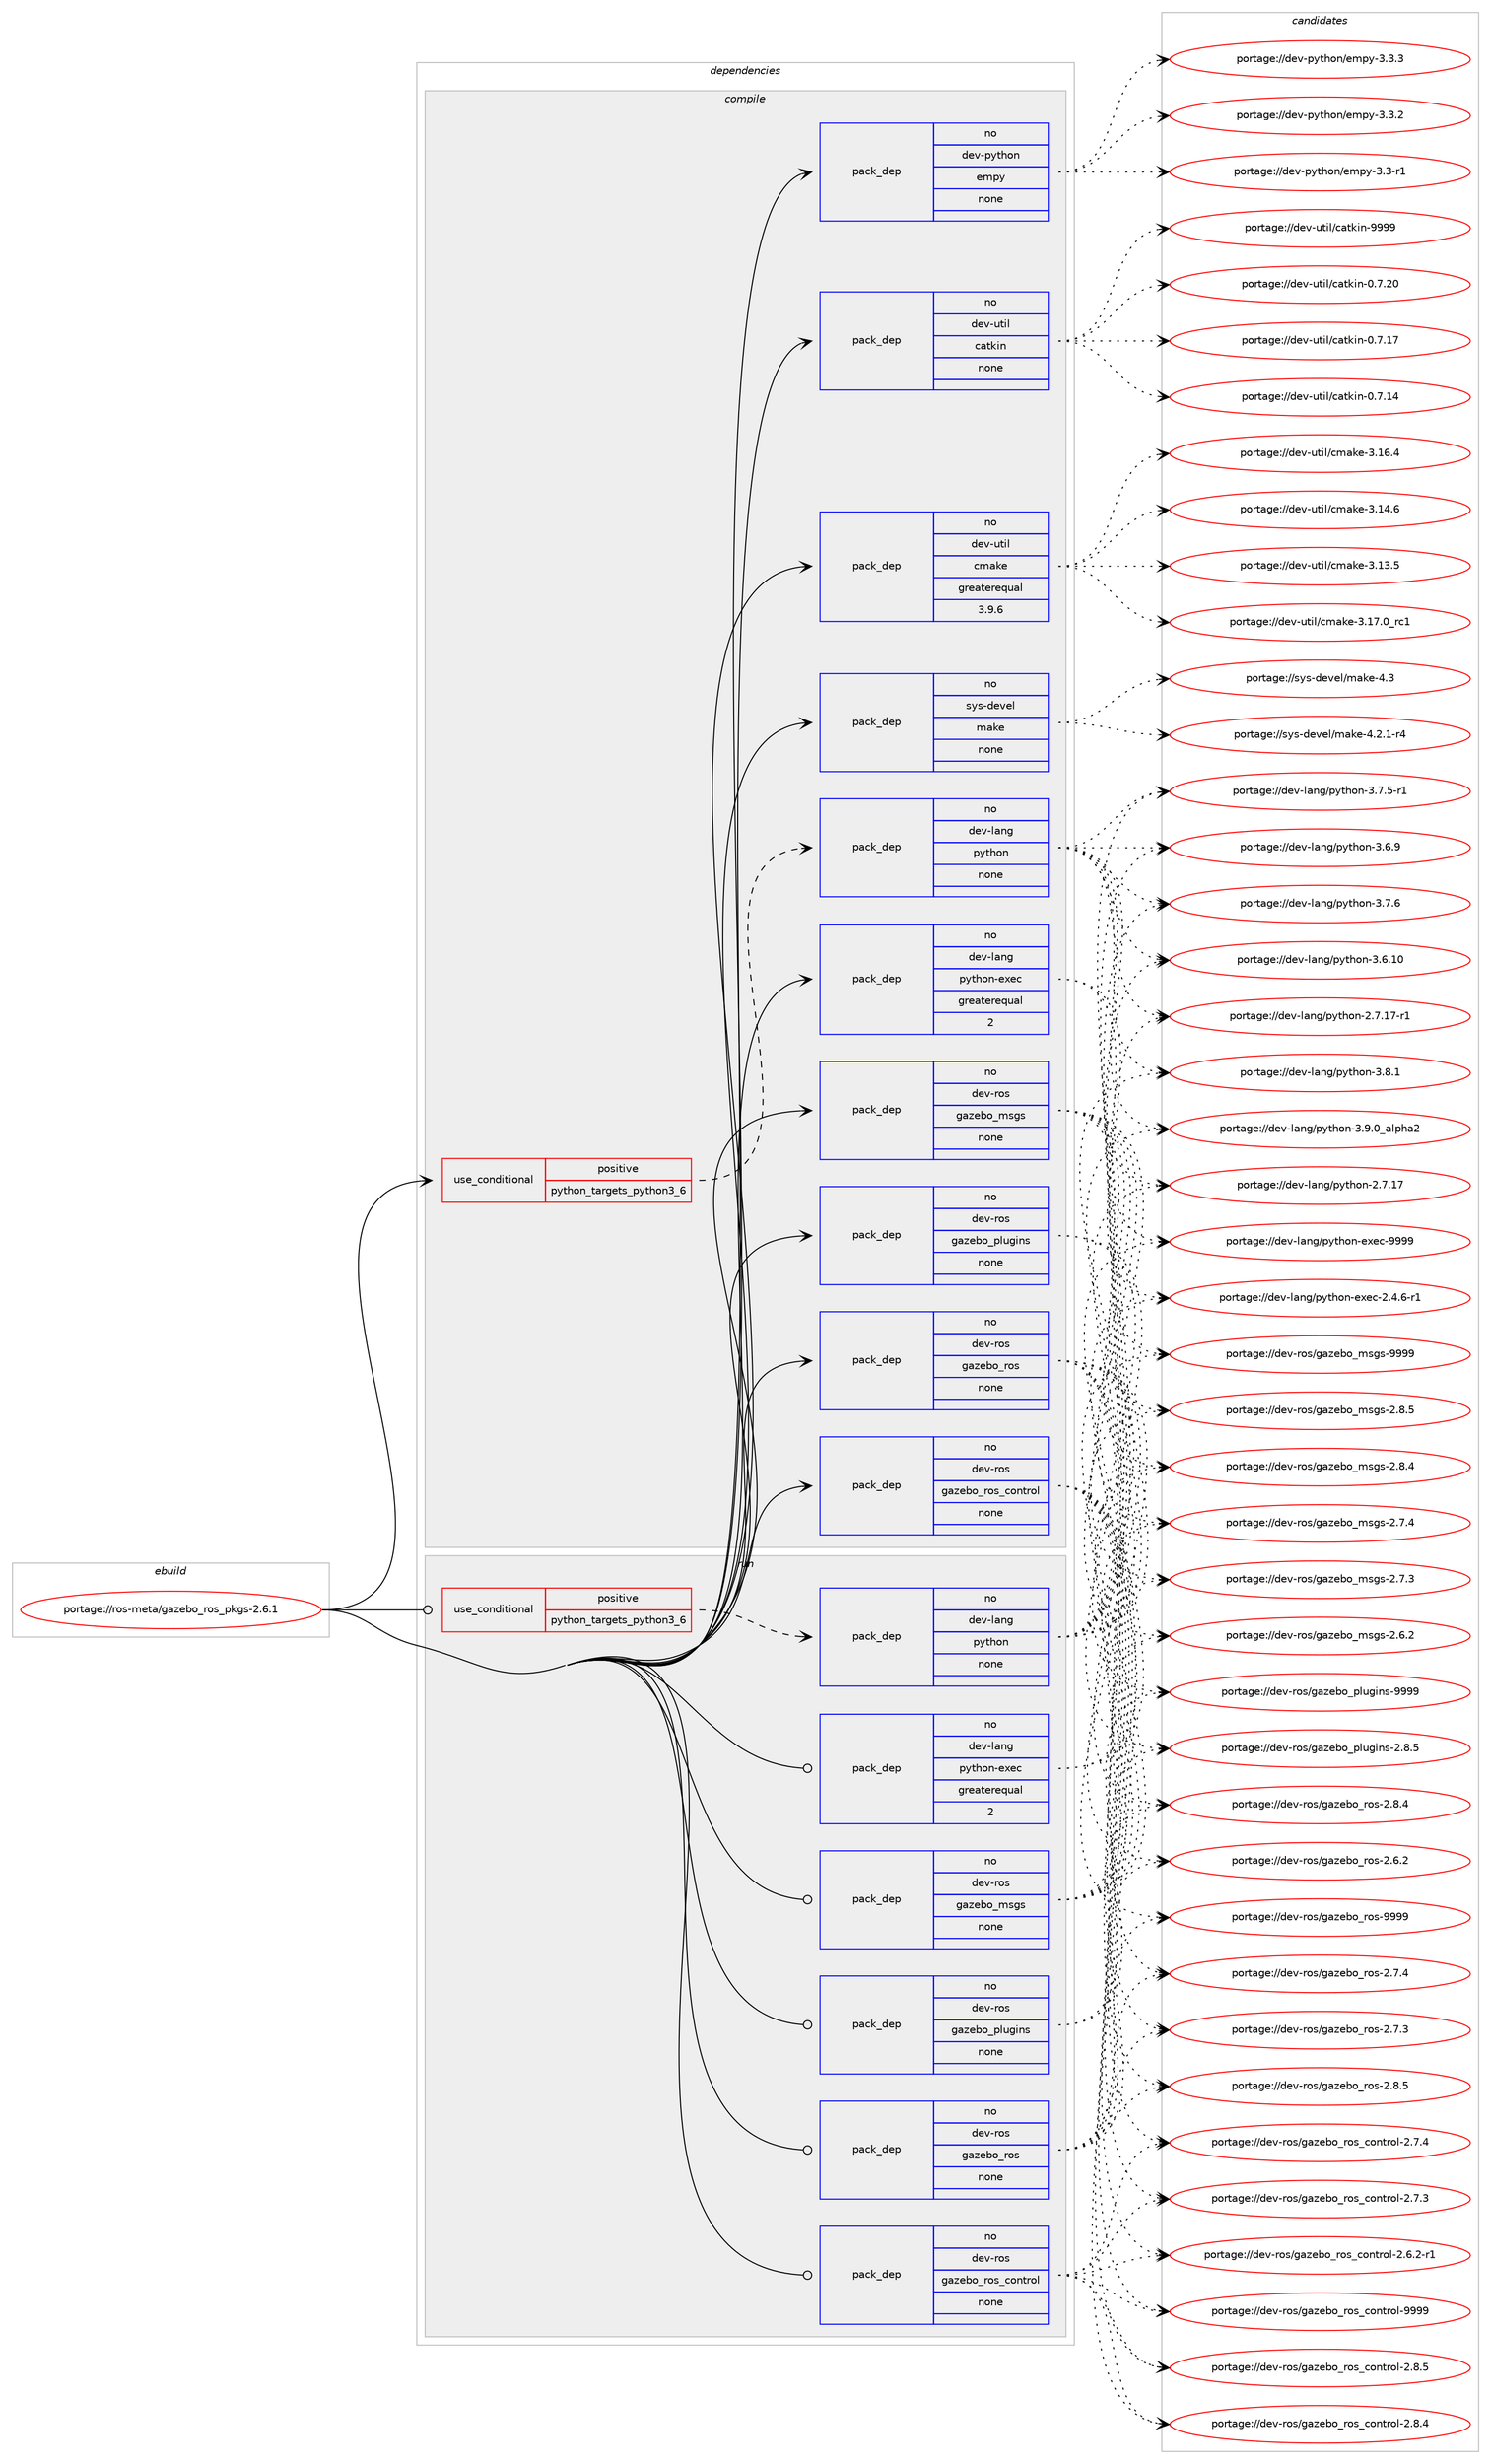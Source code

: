digraph prolog {

# *************
# Graph options
# *************

newrank=true;
concentrate=true;
compound=true;
graph [rankdir=LR,fontname=Helvetica,fontsize=10,ranksep=1.5];#, ranksep=2.5, nodesep=0.2];
edge  [arrowhead=vee];
node  [fontname=Helvetica,fontsize=10];

# **********
# The ebuild
# **********

subgraph cluster_leftcol {
color=gray;
rank=same;
label=<<i>ebuild</i>>;
id [label="portage://ros-meta/gazebo_ros_pkgs-2.6.1", color=red, width=4, href="../ros-meta/gazebo_ros_pkgs-2.6.1.svg"];
}

# ****************
# The dependencies
# ****************

subgraph cluster_midcol {
color=gray;
label=<<i>dependencies</i>>;
subgraph cluster_compile {
fillcolor="#eeeeee";
style=filled;
label=<<i>compile</i>>;
subgraph cond13265 {
dependency66960 [label=<<TABLE BORDER="0" CELLBORDER="1" CELLSPACING="0" CELLPADDING="4"><TR><TD ROWSPAN="3" CELLPADDING="10">use_conditional</TD></TR><TR><TD>positive</TD></TR><TR><TD>python_targets_python3_6</TD></TR></TABLE>>, shape=none, color=red];
subgraph pack52348 {
dependency66961 [label=<<TABLE BORDER="0" CELLBORDER="1" CELLSPACING="0" CELLPADDING="4" WIDTH="220"><TR><TD ROWSPAN="6" CELLPADDING="30">pack_dep</TD></TR><TR><TD WIDTH="110">no</TD></TR><TR><TD>dev-lang</TD></TR><TR><TD>python</TD></TR><TR><TD>none</TD></TR><TR><TD></TD></TR></TABLE>>, shape=none, color=blue];
}
dependency66960:e -> dependency66961:w [weight=20,style="dashed",arrowhead="vee"];
}
id:e -> dependency66960:w [weight=20,style="solid",arrowhead="vee"];
subgraph pack52349 {
dependency66962 [label=<<TABLE BORDER="0" CELLBORDER="1" CELLSPACING="0" CELLPADDING="4" WIDTH="220"><TR><TD ROWSPAN="6" CELLPADDING="30">pack_dep</TD></TR><TR><TD WIDTH="110">no</TD></TR><TR><TD>dev-lang</TD></TR><TR><TD>python-exec</TD></TR><TR><TD>greaterequal</TD></TR><TR><TD>2</TD></TR></TABLE>>, shape=none, color=blue];
}
id:e -> dependency66962:w [weight=20,style="solid",arrowhead="vee"];
subgraph pack52350 {
dependency66963 [label=<<TABLE BORDER="0" CELLBORDER="1" CELLSPACING="0" CELLPADDING="4" WIDTH="220"><TR><TD ROWSPAN="6" CELLPADDING="30">pack_dep</TD></TR><TR><TD WIDTH="110">no</TD></TR><TR><TD>dev-python</TD></TR><TR><TD>empy</TD></TR><TR><TD>none</TD></TR><TR><TD></TD></TR></TABLE>>, shape=none, color=blue];
}
id:e -> dependency66963:w [weight=20,style="solid",arrowhead="vee"];
subgraph pack52351 {
dependency66964 [label=<<TABLE BORDER="0" CELLBORDER="1" CELLSPACING="0" CELLPADDING="4" WIDTH="220"><TR><TD ROWSPAN="6" CELLPADDING="30">pack_dep</TD></TR><TR><TD WIDTH="110">no</TD></TR><TR><TD>dev-ros</TD></TR><TR><TD>gazebo_msgs</TD></TR><TR><TD>none</TD></TR><TR><TD></TD></TR></TABLE>>, shape=none, color=blue];
}
id:e -> dependency66964:w [weight=20,style="solid",arrowhead="vee"];
subgraph pack52352 {
dependency66965 [label=<<TABLE BORDER="0" CELLBORDER="1" CELLSPACING="0" CELLPADDING="4" WIDTH="220"><TR><TD ROWSPAN="6" CELLPADDING="30">pack_dep</TD></TR><TR><TD WIDTH="110">no</TD></TR><TR><TD>dev-ros</TD></TR><TR><TD>gazebo_plugins</TD></TR><TR><TD>none</TD></TR><TR><TD></TD></TR></TABLE>>, shape=none, color=blue];
}
id:e -> dependency66965:w [weight=20,style="solid",arrowhead="vee"];
subgraph pack52353 {
dependency66966 [label=<<TABLE BORDER="0" CELLBORDER="1" CELLSPACING="0" CELLPADDING="4" WIDTH="220"><TR><TD ROWSPAN="6" CELLPADDING="30">pack_dep</TD></TR><TR><TD WIDTH="110">no</TD></TR><TR><TD>dev-ros</TD></TR><TR><TD>gazebo_ros</TD></TR><TR><TD>none</TD></TR><TR><TD></TD></TR></TABLE>>, shape=none, color=blue];
}
id:e -> dependency66966:w [weight=20,style="solid",arrowhead="vee"];
subgraph pack52354 {
dependency66967 [label=<<TABLE BORDER="0" CELLBORDER="1" CELLSPACING="0" CELLPADDING="4" WIDTH="220"><TR><TD ROWSPAN="6" CELLPADDING="30">pack_dep</TD></TR><TR><TD WIDTH="110">no</TD></TR><TR><TD>dev-ros</TD></TR><TR><TD>gazebo_ros_control</TD></TR><TR><TD>none</TD></TR><TR><TD></TD></TR></TABLE>>, shape=none, color=blue];
}
id:e -> dependency66967:w [weight=20,style="solid",arrowhead="vee"];
subgraph pack52355 {
dependency66968 [label=<<TABLE BORDER="0" CELLBORDER="1" CELLSPACING="0" CELLPADDING="4" WIDTH="220"><TR><TD ROWSPAN="6" CELLPADDING="30">pack_dep</TD></TR><TR><TD WIDTH="110">no</TD></TR><TR><TD>dev-util</TD></TR><TR><TD>catkin</TD></TR><TR><TD>none</TD></TR><TR><TD></TD></TR></TABLE>>, shape=none, color=blue];
}
id:e -> dependency66968:w [weight=20,style="solid",arrowhead="vee"];
subgraph pack52356 {
dependency66969 [label=<<TABLE BORDER="0" CELLBORDER="1" CELLSPACING="0" CELLPADDING="4" WIDTH="220"><TR><TD ROWSPAN="6" CELLPADDING="30">pack_dep</TD></TR><TR><TD WIDTH="110">no</TD></TR><TR><TD>dev-util</TD></TR><TR><TD>cmake</TD></TR><TR><TD>greaterequal</TD></TR><TR><TD>3.9.6</TD></TR></TABLE>>, shape=none, color=blue];
}
id:e -> dependency66969:w [weight=20,style="solid",arrowhead="vee"];
subgraph pack52357 {
dependency66970 [label=<<TABLE BORDER="0" CELLBORDER="1" CELLSPACING="0" CELLPADDING="4" WIDTH="220"><TR><TD ROWSPAN="6" CELLPADDING="30">pack_dep</TD></TR><TR><TD WIDTH="110">no</TD></TR><TR><TD>sys-devel</TD></TR><TR><TD>make</TD></TR><TR><TD>none</TD></TR><TR><TD></TD></TR></TABLE>>, shape=none, color=blue];
}
id:e -> dependency66970:w [weight=20,style="solid",arrowhead="vee"];
}
subgraph cluster_compileandrun {
fillcolor="#eeeeee";
style=filled;
label=<<i>compile and run</i>>;
}
subgraph cluster_run {
fillcolor="#eeeeee";
style=filled;
label=<<i>run</i>>;
subgraph cond13266 {
dependency66971 [label=<<TABLE BORDER="0" CELLBORDER="1" CELLSPACING="0" CELLPADDING="4"><TR><TD ROWSPAN="3" CELLPADDING="10">use_conditional</TD></TR><TR><TD>positive</TD></TR><TR><TD>python_targets_python3_6</TD></TR></TABLE>>, shape=none, color=red];
subgraph pack52358 {
dependency66972 [label=<<TABLE BORDER="0" CELLBORDER="1" CELLSPACING="0" CELLPADDING="4" WIDTH="220"><TR><TD ROWSPAN="6" CELLPADDING="30">pack_dep</TD></TR><TR><TD WIDTH="110">no</TD></TR><TR><TD>dev-lang</TD></TR><TR><TD>python</TD></TR><TR><TD>none</TD></TR><TR><TD></TD></TR></TABLE>>, shape=none, color=blue];
}
dependency66971:e -> dependency66972:w [weight=20,style="dashed",arrowhead="vee"];
}
id:e -> dependency66971:w [weight=20,style="solid",arrowhead="odot"];
subgraph pack52359 {
dependency66973 [label=<<TABLE BORDER="0" CELLBORDER="1" CELLSPACING="0" CELLPADDING="4" WIDTH="220"><TR><TD ROWSPAN="6" CELLPADDING="30">pack_dep</TD></TR><TR><TD WIDTH="110">no</TD></TR><TR><TD>dev-lang</TD></TR><TR><TD>python-exec</TD></TR><TR><TD>greaterequal</TD></TR><TR><TD>2</TD></TR></TABLE>>, shape=none, color=blue];
}
id:e -> dependency66973:w [weight=20,style="solid",arrowhead="odot"];
subgraph pack52360 {
dependency66974 [label=<<TABLE BORDER="0" CELLBORDER="1" CELLSPACING="0" CELLPADDING="4" WIDTH="220"><TR><TD ROWSPAN="6" CELLPADDING="30">pack_dep</TD></TR><TR><TD WIDTH="110">no</TD></TR><TR><TD>dev-ros</TD></TR><TR><TD>gazebo_msgs</TD></TR><TR><TD>none</TD></TR><TR><TD></TD></TR></TABLE>>, shape=none, color=blue];
}
id:e -> dependency66974:w [weight=20,style="solid",arrowhead="odot"];
subgraph pack52361 {
dependency66975 [label=<<TABLE BORDER="0" CELLBORDER="1" CELLSPACING="0" CELLPADDING="4" WIDTH="220"><TR><TD ROWSPAN="6" CELLPADDING="30">pack_dep</TD></TR><TR><TD WIDTH="110">no</TD></TR><TR><TD>dev-ros</TD></TR><TR><TD>gazebo_plugins</TD></TR><TR><TD>none</TD></TR><TR><TD></TD></TR></TABLE>>, shape=none, color=blue];
}
id:e -> dependency66975:w [weight=20,style="solid",arrowhead="odot"];
subgraph pack52362 {
dependency66976 [label=<<TABLE BORDER="0" CELLBORDER="1" CELLSPACING="0" CELLPADDING="4" WIDTH="220"><TR><TD ROWSPAN="6" CELLPADDING="30">pack_dep</TD></TR><TR><TD WIDTH="110">no</TD></TR><TR><TD>dev-ros</TD></TR><TR><TD>gazebo_ros</TD></TR><TR><TD>none</TD></TR><TR><TD></TD></TR></TABLE>>, shape=none, color=blue];
}
id:e -> dependency66976:w [weight=20,style="solid",arrowhead="odot"];
subgraph pack52363 {
dependency66977 [label=<<TABLE BORDER="0" CELLBORDER="1" CELLSPACING="0" CELLPADDING="4" WIDTH="220"><TR><TD ROWSPAN="6" CELLPADDING="30">pack_dep</TD></TR><TR><TD WIDTH="110">no</TD></TR><TR><TD>dev-ros</TD></TR><TR><TD>gazebo_ros_control</TD></TR><TR><TD>none</TD></TR><TR><TD></TD></TR></TABLE>>, shape=none, color=blue];
}
id:e -> dependency66977:w [weight=20,style="solid",arrowhead="odot"];
}
}

# **************
# The candidates
# **************

subgraph cluster_choices {
rank=same;
color=gray;
label=<<i>candidates</i>>;

subgraph choice52348 {
color=black;
nodesep=1;
choice10010111845108971101034711212111610411111045514657464895971081121049750 [label="portage://dev-lang/python-3.9.0_alpha2", color=red, width=4,href="../dev-lang/python-3.9.0_alpha2.svg"];
choice100101118451089711010347112121116104111110455146564649 [label="portage://dev-lang/python-3.8.1", color=red, width=4,href="../dev-lang/python-3.8.1.svg"];
choice100101118451089711010347112121116104111110455146554654 [label="portage://dev-lang/python-3.7.6", color=red, width=4,href="../dev-lang/python-3.7.6.svg"];
choice1001011184510897110103471121211161041111104551465546534511449 [label="portage://dev-lang/python-3.7.5-r1", color=red, width=4,href="../dev-lang/python-3.7.5-r1.svg"];
choice100101118451089711010347112121116104111110455146544657 [label="portage://dev-lang/python-3.6.9", color=red, width=4,href="../dev-lang/python-3.6.9.svg"];
choice10010111845108971101034711212111610411111045514654464948 [label="portage://dev-lang/python-3.6.10", color=red, width=4,href="../dev-lang/python-3.6.10.svg"];
choice100101118451089711010347112121116104111110455046554649554511449 [label="portage://dev-lang/python-2.7.17-r1", color=red, width=4,href="../dev-lang/python-2.7.17-r1.svg"];
choice10010111845108971101034711212111610411111045504655464955 [label="portage://dev-lang/python-2.7.17", color=red, width=4,href="../dev-lang/python-2.7.17.svg"];
dependency66961:e -> choice10010111845108971101034711212111610411111045514657464895971081121049750:w [style=dotted,weight="100"];
dependency66961:e -> choice100101118451089711010347112121116104111110455146564649:w [style=dotted,weight="100"];
dependency66961:e -> choice100101118451089711010347112121116104111110455146554654:w [style=dotted,weight="100"];
dependency66961:e -> choice1001011184510897110103471121211161041111104551465546534511449:w [style=dotted,weight="100"];
dependency66961:e -> choice100101118451089711010347112121116104111110455146544657:w [style=dotted,weight="100"];
dependency66961:e -> choice10010111845108971101034711212111610411111045514654464948:w [style=dotted,weight="100"];
dependency66961:e -> choice100101118451089711010347112121116104111110455046554649554511449:w [style=dotted,weight="100"];
dependency66961:e -> choice10010111845108971101034711212111610411111045504655464955:w [style=dotted,weight="100"];
}
subgraph choice52349 {
color=black;
nodesep=1;
choice10010111845108971101034711212111610411111045101120101994557575757 [label="portage://dev-lang/python-exec-9999", color=red, width=4,href="../dev-lang/python-exec-9999.svg"];
choice10010111845108971101034711212111610411111045101120101994550465246544511449 [label="portage://dev-lang/python-exec-2.4.6-r1", color=red, width=4,href="../dev-lang/python-exec-2.4.6-r1.svg"];
dependency66962:e -> choice10010111845108971101034711212111610411111045101120101994557575757:w [style=dotted,weight="100"];
dependency66962:e -> choice10010111845108971101034711212111610411111045101120101994550465246544511449:w [style=dotted,weight="100"];
}
subgraph choice52350 {
color=black;
nodesep=1;
choice1001011184511212111610411111047101109112121455146514651 [label="portage://dev-python/empy-3.3.3", color=red, width=4,href="../dev-python/empy-3.3.3.svg"];
choice1001011184511212111610411111047101109112121455146514650 [label="portage://dev-python/empy-3.3.2", color=red, width=4,href="../dev-python/empy-3.3.2.svg"];
choice1001011184511212111610411111047101109112121455146514511449 [label="portage://dev-python/empy-3.3-r1", color=red, width=4,href="../dev-python/empy-3.3-r1.svg"];
dependency66963:e -> choice1001011184511212111610411111047101109112121455146514651:w [style=dotted,weight="100"];
dependency66963:e -> choice1001011184511212111610411111047101109112121455146514650:w [style=dotted,weight="100"];
dependency66963:e -> choice1001011184511212111610411111047101109112121455146514511449:w [style=dotted,weight="100"];
}
subgraph choice52351 {
color=black;
nodesep=1;
choice10010111845114111115471039712210198111951091151031154557575757 [label="portage://dev-ros/gazebo_msgs-9999", color=red, width=4,href="../dev-ros/gazebo_msgs-9999.svg"];
choice1001011184511411111547103971221019811195109115103115455046564653 [label="portage://dev-ros/gazebo_msgs-2.8.5", color=red, width=4,href="../dev-ros/gazebo_msgs-2.8.5.svg"];
choice1001011184511411111547103971221019811195109115103115455046564652 [label="portage://dev-ros/gazebo_msgs-2.8.4", color=red, width=4,href="../dev-ros/gazebo_msgs-2.8.4.svg"];
choice1001011184511411111547103971221019811195109115103115455046554652 [label="portage://dev-ros/gazebo_msgs-2.7.4", color=red, width=4,href="../dev-ros/gazebo_msgs-2.7.4.svg"];
choice1001011184511411111547103971221019811195109115103115455046554651 [label="portage://dev-ros/gazebo_msgs-2.7.3", color=red, width=4,href="../dev-ros/gazebo_msgs-2.7.3.svg"];
choice1001011184511411111547103971221019811195109115103115455046544650 [label="portage://dev-ros/gazebo_msgs-2.6.2", color=red, width=4,href="../dev-ros/gazebo_msgs-2.6.2.svg"];
dependency66964:e -> choice10010111845114111115471039712210198111951091151031154557575757:w [style=dotted,weight="100"];
dependency66964:e -> choice1001011184511411111547103971221019811195109115103115455046564653:w [style=dotted,weight="100"];
dependency66964:e -> choice1001011184511411111547103971221019811195109115103115455046564652:w [style=dotted,weight="100"];
dependency66964:e -> choice1001011184511411111547103971221019811195109115103115455046554652:w [style=dotted,weight="100"];
dependency66964:e -> choice1001011184511411111547103971221019811195109115103115455046554651:w [style=dotted,weight="100"];
dependency66964:e -> choice1001011184511411111547103971221019811195109115103115455046544650:w [style=dotted,weight="100"];
}
subgraph choice52352 {
color=black;
nodesep=1;
choice10010111845114111115471039712210198111951121081171031051101154557575757 [label="portage://dev-ros/gazebo_plugins-9999", color=red, width=4,href="../dev-ros/gazebo_plugins-9999.svg"];
choice1001011184511411111547103971221019811195112108117103105110115455046564653 [label="portage://dev-ros/gazebo_plugins-2.8.5", color=red, width=4,href="../dev-ros/gazebo_plugins-2.8.5.svg"];
dependency66965:e -> choice10010111845114111115471039712210198111951121081171031051101154557575757:w [style=dotted,weight="100"];
dependency66965:e -> choice1001011184511411111547103971221019811195112108117103105110115455046564653:w [style=dotted,weight="100"];
}
subgraph choice52353 {
color=black;
nodesep=1;
choice10010111845114111115471039712210198111951141111154557575757 [label="portage://dev-ros/gazebo_ros-9999", color=red, width=4,href="../dev-ros/gazebo_ros-9999.svg"];
choice1001011184511411111547103971221019811195114111115455046564653 [label="portage://dev-ros/gazebo_ros-2.8.5", color=red, width=4,href="../dev-ros/gazebo_ros-2.8.5.svg"];
choice1001011184511411111547103971221019811195114111115455046564652 [label="portage://dev-ros/gazebo_ros-2.8.4", color=red, width=4,href="../dev-ros/gazebo_ros-2.8.4.svg"];
choice1001011184511411111547103971221019811195114111115455046554652 [label="portage://dev-ros/gazebo_ros-2.7.4", color=red, width=4,href="../dev-ros/gazebo_ros-2.7.4.svg"];
choice1001011184511411111547103971221019811195114111115455046554651 [label="portage://dev-ros/gazebo_ros-2.7.3", color=red, width=4,href="../dev-ros/gazebo_ros-2.7.3.svg"];
choice1001011184511411111547103971221019811195114111115455046544650 [label="portage://dev-ros/gazebo_ros-2.6.2", color=red, width=4,href="../dev-ros/gazebo_ros-2.6.2.svg"];
dependency66966:e -> choice10010111845114111115471039712210198111951141111154557575757:w [style=dotted,weight="100"];
dependency66966:e -> choice1001011184511411111547103971221019811195114111115455046564653:w [style=dotted,weight="100"];
dependency66966:e -> choice1001011184511411111547103971221019811195114111115455046564652:w [style=dotted,weight="100"];
dependency66966:e -> choice1001011184511411111547103971221019811195114111115455046554652:w [style=dotted,weight="100"];
dependency66966:e -> choice1001011184511411111547103971221019811195114111115455046554651:w [style=dotted,weight="100"];
dependency66966:e -> choice1001011184511411111547103971221019811195114111115455046544650:w [style=dotted,weight="100"];
}
subgraph choice52354 {
color=black;
nodesep=1;
choice100101118451141111154710397122101981119511411111595991111101161141111084557575757 [label="portage://dev-ros/gazebo_ros_control-9999", color=red, width=4,href="../dev-ros/gazebo_ros_control-9999.svg"];
choice10010111845114111115471039712210198111951141111159599111110116114111108455046564653 [label="portage://dev-ros/gazebo_ros_control-2.8.5", color=red, width=4,href="../dev-ros/gazebo_ros_control-2.8.5.svg"];
choice10010111845114111115471039712210198111951141111159599111110116114111108455046564652 [label="portage://dev-ros/gazebo_ros_control-2.8.4", color=red, width=4,href="../dev-ros/gazebo_ros_control-2.8.4.svg"];
choice10010111845114111115471039712210198111951141111159599111110116114111108455046554652 [label="portage://dev-ros/gazebo_ros_control-2.7.4", color=red, width=4,href="../dev-ros/gazebo_ros_control-2.7.4.svg"];
choice10010111845114111115471039712210198111951141111159599111110116114111108455046554651 [label="portage://dev-ros/gazebo_ros_control-2.7.3", color=red, width=4,href="../dev-ros/gazebo_ros_control-2.7.3.svg"];
choice100101118451141111154710397122101981119511411111595991111101161141111084550465446504511449 [label="portage://dev-ros/gazebo_ros_control-2.6.2-r1", color=red, width=4,href="../dev-ros/gazebo_ros_control-2.6.2-r1.svg"];
dependency66967:e -> choice100101118451141111154710397122101981119511411111595991111101161141111084557575757:w [style=dotted,weight="100"];
dependency66967:e -> choice10010111845114111115471039712210198111951141111159599111110116114111108455046564653:w [style=dotted,weight="100"];
dependency66967:e -> choice10010111845114111115471039712210198111951141111159599111110116114111108455046564652:w [style=dotted,weight="100"];
dependency66967:e -> choice10010111845114111115471039712210198111951141111159599111110116114111108455046554652:w [style=dotted,weight="100"];
dependency66967:e -> choice10010111845114111115471039712210198111951141111159599111110116114111108455046554651:w [style=dotted,weight="100"];
dependency66967:e -> choice100101118451141111154710397122101981119511411111595991111101161141111084550465446504511449:w [style=dotted,weight="100"];
}
subgraph choice52355 {
color=black;
nodesep=1;
choice100101118451171161051084799971161071051104557575757 [label="portage://dev-util/catkin-9999", color=red, width=4,href="../dev-util/catkin-9999.svg"];
choice1001011184511711610510847999711610710511045484655465048 [label="portage://dev-util/catkin-0.7.20", color=red, width=4,href="../dev-util/catkin-0.7.20.svg"];
choice1001011184511711610510847999711610710511045484655464955 [label="portage://dev-util/catkin-0.7.17", color=red, width=4,href="../dev-util/catkin-0.7.17.svg"];
choice1001011184511711610510847999711610710511045484655464952 [label="portage://dev-util/catkin-0.7.14", color=red, width=4,href="../dev-util/catkin-0.7.14.svg"];
dependency66968:e -> choice100101118451171161051084799971161071051104557575757:w [style=dotted,weight="100"];
dependency66968:e -> choice1001011184511711610510847999711610710511045484655465048:w [style=dotted,weight="100"];
dependency66968:e -> choice1001011184511711610510847999711610710511045484655464955:w [style=dotted,weight="100"];
dependency66968:e -> choice1001011184511711610510847999711610710511045484655464952:w [style=dotted,weight="100"];
}
subgraph choice52356 {
color=black;
nodesep=1;
choice1001011184511711610510847991099710710145514649554648951149949 [label="portage://dev-util/cmake-3.17.0_rc1", color=red, width=4,href="../dev-util/cmake-3.17.0_rc1.svg"];
choice1001011184511711610510847991099710710145514649544652 [label="portage://dev-util/cmake-3.16.4", color=red, width=4,href="../dev-util/cmake-3.16.4.svg"];
choice1001011184511711610510847991099710710145514649524654 [label="portage://dev-util/cmake-3.14.6", color=red, width=4,href="../dev-util/cmake-3.14.6.svg"];
choice1001011184511711610510847991099710710145514649514653 [label="portage://dev-util/cmake-3.13.5", color=red, width=4,href="../dev-util/cmake-3.13.5.svg"];
dependency66969:e -> choice1001011184511711610510847991099710710145514649554648951149949:w [style=dotted,weight="100"];
dependency66969:e -> choice1001011184511711610510847991099710710145514649544652:w [style=dotted,weight="100"];
dependency66969:e -> choice1001011184511711610510847991099710710145514649524654:w [style=dotted,weight="100"];
dependency66969:e -> choice1001011184511711610510847991099710710145514649514653:w [style=dotted,weight="100"];
}
subgraph choice52357 {
color=black;
nodesep=1;
choice11512111545100101118101108471099710710145524651 [label="portage://sys-devel/make-4.3", color=red, width=4,href="../sys-devel/make-4.3.svg"];
choice1151211154510010111810110847109971071014552465046494511452 [label="portage://sys-devel/make-4.2.1-r4", color=red, width=4,href="../sys-devel/make-4.2.1-r4.svg"];
dependency66970:e -> choice11512111545100101118101108471099710710145524651:w [style=dotted,weight="100"];
dependency66970:e -> choice1151211154510010111810110847109971071014552465046494511452:w [style=dotted,weight="100"];
}
subgraph choice52358 {
color=black;
nodesep=1;
choice10010111845108971101034711212111610411111045514657464895971081121049750 [label="portage://dev-lang/python-3.9.0_alpha2", color=red, width=4,href="../dev-lang/python-3.9.0_alpha2.svg"];
choice100101118451089711010347112121116104111110455146564649 [label="portage://dev-lang/python-3.8.1", color=red, width=4,href="../dev-lang/python-3.8.1.svg"];
choice100101118451089711010347112121116104111110455146554654 [label="portage://dev-lang/python-3.7.6", color=red, width=4,href="../dev-lang/python-3.7.6.svg"];
choice1001011184510897110103471121211161041111104551465546534511449 [label="portage://dev-lang/python-3.7.5-r1", color=red, width=4,href="../dev-lang/python-3.7.5-r1.svg"];
choice100101118451089711010347112121116104111110455146544657 [label="portage://dev-lang/python-3.6.9", color=red, width=4,href="../dev-lang/python-3.6.9.svg"];
choice10010111845108971101034711212111610411111045514654464948 [label="portage://dev-lang/python-3.6.10", color=red, width=4,href="../dev-lang/python-3.6.10.svg"];
choice100101118451089711010347112121116104111110455046554649554511449 [label="portage://dev-lang/python-2.7.17-r1", color=red, width=4,href="../dev-lang/python-2.7.17-r1.svg"];
choice10010111845108971101034711212111610411111045504655464955 [label="portage://dev-lang/python-2.7.17", color=red, width=4,href="../dev-lang/python-2.7.17.svg"];
dependency66972:e -> choice10010111845108971101034711212111610411111045514657464895971081121049750:w [style=dotted,weight="100"];
dependency66972:e -> choice100101118451089711010347112121116104111110455146564649:w [style=dotted,weight="100"];
dependency66972:e -> choice100101118451089711010347112121116104111110455146554654:w [style=dotted,weight="100"];
dependency66972:e -> choice1001011184510897110103471121211161041111104551465546534511449:w [style=dotted,weight="100"];
dependency66972:e -> choice100101118451089711010347112121116104111110455146544657:w [style=dotted,weight="100"];
dependency66972:e -> choice10010111845108971101034711212111610411111045514654464948:w [style=dotted,weight="100"];
dependency66972:e -> choice100101118451089711010347112121116104111110455046554649554511449:w [style=dotted,weight="100"];
dependency66972:e -> choice10010111845108971101034711212111610411111045504655464955:w [style=dotted,weight="100"];
}
subgraph choice52359 {
color=black;
nodesep=1;
choice10010111845108971101034711212111610411111045101120101994557575757 [label="portage://dev-lang/python-exec-9999", color=red, width=4,href="../dev-lang/python-exec-9999.svg"];
choice10010111845108971101034711212111610411111045101120101994550465246544511449 [label="portage://dev-lang/python-exec-2.4.6-r1", color=red, width=4,href="../dev-lang/python-exec-2.4.6-r1.svg"];
dependency66973:e -> choice10010111845108971101034711212111610411111045101120101994557575757:w [style=dotted,weight="100"];
dependency66973:e -> choice10010111845108971101034711212111610411111045101120101994550465246544511449:w [style=dotted,weight="100"];
}
subgraph choice52360 {
color=black;
nodesep=1;
choice10010111845114111115471039712210198111951091151031154557575757 [label="portage://dev-ros/gazebo_msgs-9999", color=red, width=4,href="../dev-ros/gazebo_msgs-9999.svg"];
choice1001011184511411111547103971221019811195109115103115455046564653 [label="portage://dev-ros/gazebo_msgs-2.8.5", color=red, width=4,href="../dev-ros/gazebo_msgs-2.8.5.svg"];
choice1001011184511411111547103971221019811195109115103115455046564652 [label="portage://dev-ros/gazebo_msgs-2.8.4", color=red, width=4,href="../dev-ros/gazebo_msgs-2.8.4.svg"];
choice1001011184511411111547103971221019811195109115103115455046554652 [label="portage://dev-ros/gazebo_msgs-2.7.4", color=red, width=4,href="../dev-ros/gazebo_msgs-2.7.4.svg"];
choice1001011184511411111547103971221019811195109115103115455046554651 [label="portage://dev-ros/gazebo_msgs-2.7.3", color=red, width=4,href="../dev-ros/gazebo_msgs-2.7.3.svg"];
choice1001011184511411111547103971221019811195109115103115455046544650 [label="portage://dev-ros/gazebo_msgs-2.6.2", color=red, width=4,href="../dev-ros/gazebo_msgs-2.6.2.svg"];
dependency66974:e -> choice10010111845114111115471039712210198111951091151031154557575757:w [style=dotted,weight="100"];
dependency66974:e -> choice1001011184511411111547103971221019811195109115103115455046564653:w [style=dotted,weight="100"];
dependency66974:e -> choice1001011184511411111547103971221019811195109115103115455046564652:w [style=dotted,weight="100"];
dependency66974:e -> choice1001011184511411111547103971221019811195109115103115455046554652:w [style=dotted,weight="100"];
dependency66974:e -> choice1001011184511411111547103971221019811195109115103115455046554651:w [style=dotted,weight="100"];
dependency66974:e -> choice1001011184511411111547103971221019811195109115103115455046544650:w [style=dotted,weight="100"];
}
subgraph choice52361 {
color=black;
nodesep=1;
choice10010111845114111115471039712210198111951121081171031051101154557575757 [label="portage://dev-ros/gazebo_plugins-9999", color=red, width=4,href="../dev-ros/gazebo_plugins-9999.svg"];
choice1001011184511411111547103971221019811195112108117103105110115455046564653 [label="portage://dev-ros/gazebo_plugins-2.8.5", color=red, width=4,href="../dev-ros/gazebo_plugins-2.8.5.svg"];
dependency66975:e -> choice10010111845114111115471039712210198111951121081171031051101154557575757:w [style=dotted,weight="100"];
dependency66975:e -> choice1001011184511411111547103971221019811195112108117103105110115455046564653:w [style=dotted,weight="100"];
}
subgraph choice52362 {
color=black;
nodesep=1;
choice10010111845114111115471039712210198111951141111154557575757 [label="portage://dev-ros/gazebo_ros-9999", color=red, width=4,href="../dev-ros/gazebo_ros-9999.svg"];
choice1001011184511411111547103971221019811195114111115455046564653 [label="portage://dev-ros/gazebo_ros-2.8.5", color=red, width=4,href="../dev-ros/gazebo_ros-2.8.5.svg"];
choice1001011184511411111547103971221019811195114111115455046564652 [label="portage://dev-ros/gazebo_ros-2.8.4", color=red, width=4,href="../dev-ros/gazebo_ros-2.8.4.svg"];
choice1001011184511411111547103971221019811195114111115455046554652 [label="portage://dev-ros/gazebo_ros-2.7.4", color=red, width=4,href="../dev-ros/gazebo_ros-2.7.4.svg"];
choice1001011184511411111547103971221019811195114111115455046554651 [label="portage://dev-ros/gazebo_ros-2.7.3", color=red, width=4,href="../dev-ros/gazebo_ros-2.7.3.svg"];
choice1001011184511411111547103971221019811195114111115455046544650 [label="portage://dev-ros/gazebo_ros-2.6.2", color=red, width=4,href="../dev-ros/gazebo_ros-2.6.2.svg"];
dependency66976:e -> choice10010111845114111115471039712210198111951141111154557575757:w [style=dotted,weight="100"];
dependency66976:e -> choice1001011184511411111547103971221019811195114111115455046564653:w [style=dotted,weight="100"];
dependency66976:e -> choice1001011184511411111547103971221019811195114111115455046564652:w [style=dotted,weight="100"];
dependency66976:e -> choice1001011184511411111547103971221019811195114111115455046554652:w [style=dotted,weight="100"];
dependency66976:e -> choice1001011184511411111547103971221019811195114111115455046554651:w [style=dotted,weight="100"];
dependency66976:e -> choice1001011184511411111547103971221019811195114111115455046544650:w [style=dotted,weight="100"];
}
subgraph choice52363 {
color=black;
nodesep=1;
choice100101118451141111154710397122101981119511411111595991111101161141111084557575757 [label="portage://dev-ros/gazebo_ros_control-9999", color=red, width=4,href="../dev-ros/gazebo_ros_control-9999.svg"];
choice10010111845114111115471039712210198111951141111159599111110116114111108455046564653 [label="portage://dev-ros/gazebo_ros_control-2.8.5", color=red, width=4,href="../dev-ros/gazebo_ros_control-2.8.5.svg"];
choice10010111845114111115471039712210198111951141111159599111110116114111108455046564652 [label="portage://dev-ros/gazebo_ros_control-2.8.4", color=red, width=4,href="../dev-ros/gazebo_ros_control-2.8.4.svg"];
choice10010111845114111115471039712210198111951141111159599111110116114111108455046554652 [label="portage://dev-ros/gazebo_ros_control-2.7.4", color=red, width=4,href="../dev-ros/gazebo_ros_control-2.7.4.svg"];
choice10010111845114111115471039712210198111951141111159599111110116114111108455046554651 [label="portage://dev-ros/gazebo_ros_control-2.7.3", color=red, width=4,href="../dev-ros/gazebo_ros_control-2.7.3.svg"];
choice100101118451141111154710397122101981119511411111595991111101161141111084550465446504511449 [label="portage://dev-ros/gazebo_ros_control-2.6.2-r1", color=red, width=4,href="../dev-ros/gazebo_ros_control-2.6.2-r1.svg"];
dependency66977:e -> choice100101118451141111154710397122101981119511411111595991111101161141111084557575757:w [style=dotted,weight="100"];
dependency66977:e -> choice10010111845114111115471039712210198111951141111159599111110116114111108455046564653:w [style=dotted,weight="100"];
dependency66977:e -> choice10010111845114111115471039712210198111951141111159599111110116114111108455046564652:w [style=dotted,weight="100"];
dependency66977:e -> choice10010111845114111115471039712210198111951141111159599111110116114111108455046554652:w [style=dotted,weight="100"];
dependency66977:e -> choice10010111845114111115471039712210198111951141111159599111110116114111108455046554651:w [style=dotted,weight="100"];
dependency66977:e -> choice100101118451141111154710397122101981119511411111595991111101161141111084550465446504511449:w [style=dotted,weight="100"];
}
}

}
